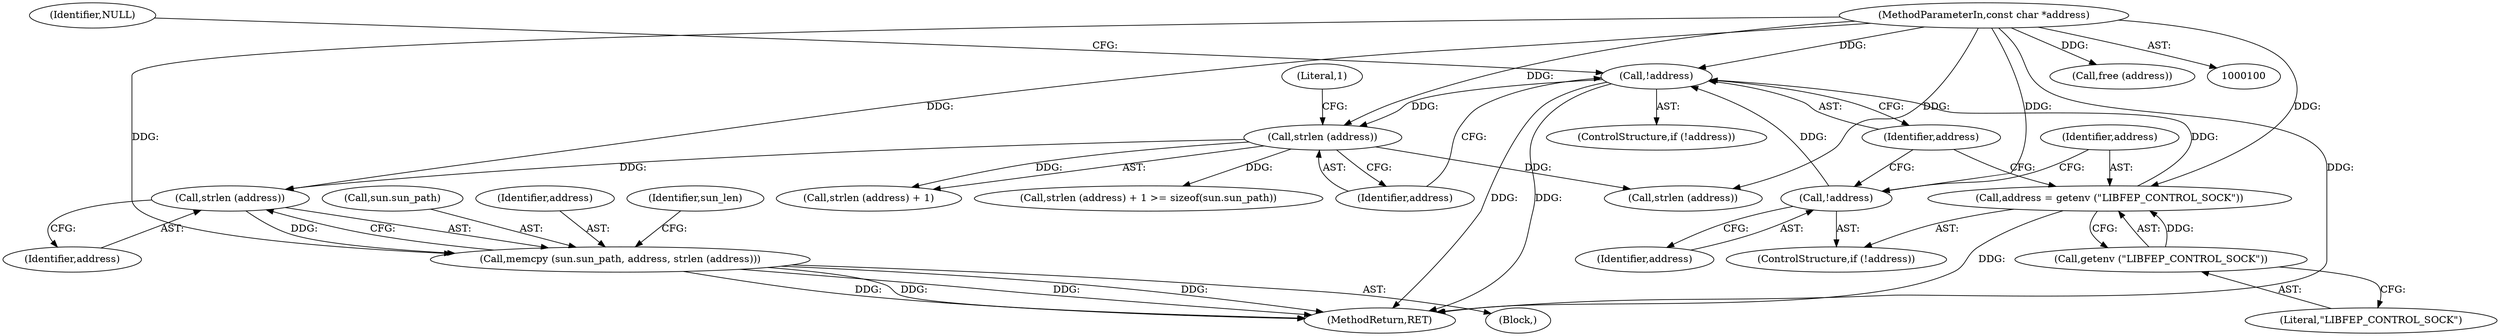 digraph "0_libfep_293d9d3f_0@API" {
"1000174" [label="(Call,strlen (address))"];
"1000122" [label="(Call,strlen (address))"];
"1000115" [label="(Call,!address)"];
"1000110" [label="(Call,address = getenv (\"LIBFEP_CONTROL_SOCK\"))"];
"1000112" [label="(Call,getenv (\"LIBFEP_CONTROL_SOCK\"))"];
"1000101" [label="(MethodParameterIn,const char *address)"];
"1000108" [label="(Call,!address)"];
"1000169" [label="(Call,memcpy (sun.sun_path, address, strlen (address)))"];
"1000108" [label="(Call,!address)"];
"1000116" [label="(Identifier,address)"];
"1000109" [label="(Identifier,address)"];
"1000111" [label="(Identifier,address)"];
"1000102" [label="(Block,)"];
"1000101" [label="(MethodParameterIn,const char *address)"];
"1000170" [label="(Call,sun.sun_path)"];
"1000114" [label="(ControlStructure,if (!address))"];
"1000120" [label="(Call,strlen (address) + 1 >= sizeof(sun.sun_path))"];
"1000115" [label="(Call,!address)"];
"1000110" [label="(Call,address = getenv (\"LIBFEP_CONTROL_SOCK\"))"];
"1000225" [label="(MethodReturn,RET)"];
"1000174" [label="(Call,strlen (address))"];
"1000124" [label="(Literal,1)"];
"1000133" [label="(Call,strlen (address))"];
"1000118" [label="(Identifier,NULL)"];
"1000113" [label="(Literal,\"LIBFEP_CONTROL_SOCK\")"];
"1000173" [label="(Identifier,address)"];
"1000123" [label="(Identifier,address)"];
"1000112" [label="(Call,getenv (\"LIBFEP_CONTROL_SOCK\"))"];
"1000175" [label="(Identifier,address)"];
"1000107" [label="(ControlStructure,if (!address))"];
"1000177" [label="(Identifier,sun_len)"];
"1000139" [label="(Call,free (address))"];
"1000122" [label="(Call,strlen (address))"];
"1000169" [label="(Call,memcpy (sun.sun_path, address, strlen (address)))"];
"1000121" [label="(Call,strlen (address) + 1)"];
"1000174" -> "1000169"  [label="AST: "];
"1000174" -> "1000175"  [label="CFG: "];
"1000175" -> "1000174"  [label="AST: "];
"1000169" -> "1000174"  [label="CFG: "];
"1000174" -> "1000169"  [label="DDG: "];
"1000122" -> "1000174"  [label="DDG: "];
"1000101" -> "1000174"  [label="DDG: "];
"1000122" -> "1000121"  [label="AST: "];
"1000122" -> "1000123"  [label="CFG: "];
"1000123" -> "1000122"  [label="AST: "];
"1000124" -> "1000122"  [label="CFG: "];
"1000122" -> "1000120"  [label="DDG: "];
"1000122" -> "1000121"  [label="DDG: "];
"1000115" -> "1000122"  [label="DDG: "];
"1000101" -> "1000122"  [label="DDG: "];
"1000122" -> "1000133"  [label="DDG: "];
"1000115" -> "1000114"  [label="AST: "];
"1000115" -> "1000116"  [label="CFG: "];
"1000116" -> "1000115"  [label="AST: "];
"1000118" -> "1000115"  [label="CFG: "];
"1000123" -> "1000115"  [label="CFG: "];
"1000115" -> "1000225"  [label="DDG: "];
"1000115" -> "1000225"  [label="DDG: "];
"1000110" -> "1000115"  [label="DDG: "];
"1000108" -> "1000115"  [label="DDG: "];
"1000101" -> "1000115"  [label="DDG: "];
"1000110" -> "1000107"  [label="AST: "];
"1000110" -> "1000112"  [label="CFG: "];
"1000111" -> "1000110"  [label="AST: "];
"1000112" -> "1000110"  [label="AST: "];
"1000116" -> "1000110"  [label="CFG: "];
"1000110" -> "1000225"  [label="DDG: "];
"1000112" -> "1000110"  [label="DDG: "];
"1000101" -> "1000110"  [label="DDG: "];
"1000112" -> "1000113"  [label="CFG: "];
"1000113" -> "1000112"  [label="AST: "];
"1000101" -> "1000100"  [label="AST: "];
"1000101" -> "1000225"  [label="DDG: "];
"1000101" -> "1000108"  [label="DDG: "];
"1000101" -> "1000133"  [label="DDG: "];
"1000101" -> "1000139"  [label="DDG: "];
"1000101" -> "1000169"  [label="DDG: "];
"1000108" -> "1000107"  [label="AST: "];
"1000108" -> "1000109"  [label="CFG: "];
"1000109" -> "1000108"  [label="AST: "];
"1000111" -> "1000108"  [label="CFG: "];
"1000116" -> "1000108"  [label="CFG: "];
"1000169" -> "1000102"  [label="AST: "];
"1000170" -> "1000169"  [label="AST: "];
"1000173" -> "1000169"  [label="AST: "];
"1000177" -> "1000169"  [label="CFG: "];
"1000169" -> "1000225"  [label="DDG: "];
"1000169" -> "1000225"  [label="DDG: "];
"1000169" -> "1000225"  [label="DDG: "];
"1000169" -> "1000225"  [label="DDG: "];
}
